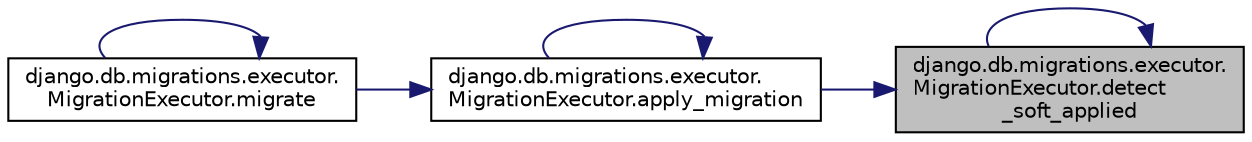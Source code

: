 digraph "django.db.migrations.executor.MigrationExecutor.detect_soft_applied"
{
 // LATEX_PDF_SIZE
  edge [fontname="Helvetica",fontsize="10",labelfontname="Helvetica",labelfontsize="10"];
  node [fontname="Helvetica",fontsize="10",shape=record];
  rankdir="RL";
  Node1 [label="django.db.migrations.executor.\lMigrationExecutor.detect\l_soft_applied",height=0.2,width=0.4,color="black", fillcolor="grey75", style="filled", fontcolor="black",tooltip=" "];
  Node1 -> Node2 [dir="back",color="midnightblue",fontsize="10",style="solid",fontname="Helvetica"];
  Node2 [label="django.db.migrations.executor.\lMigrationExecutor.apply_migration",height=0.2,width=0.4,color="black", fillcolor="white", style="filled",URL="$d0/d14/classdjango_1_1db_1_1migrations_1_1executor_1_1_migration_executor.html#a1e1eb6d938bf7835a7e11f8e27e98060",tooltip=" "];
  Node2 -> Node2 [dir="back",color="midnightblue",fontsize="10",style="solid",fontname="Helvetica"];
  Node2 -> Node3 [dir="back",color="midnightblue",fontsize="10",style="solid",fontname="Helvetica"];
  Node3 [label="django.db.migrations.executor.\lMigrationExecutor.migrate",height=0.2,width=0.4,color="black", fillcolor="white", style="filled",URL="$d0/d14/classdjango_1_1db_1_1migrations_1_1executor_1_1_migration_executor.html#a514f979505a984f2f64cac3e53409c63",tooltip=" "];
  Node3 -> Node3 [dir="back",color="midnightblue",fontsize="10",style="solid",fontname="Helvetica"];
  Node1 -> Node1 [dir="back",color="midnightblue",fontsize="10",style="solid",fontname="Helvetica"];
}
